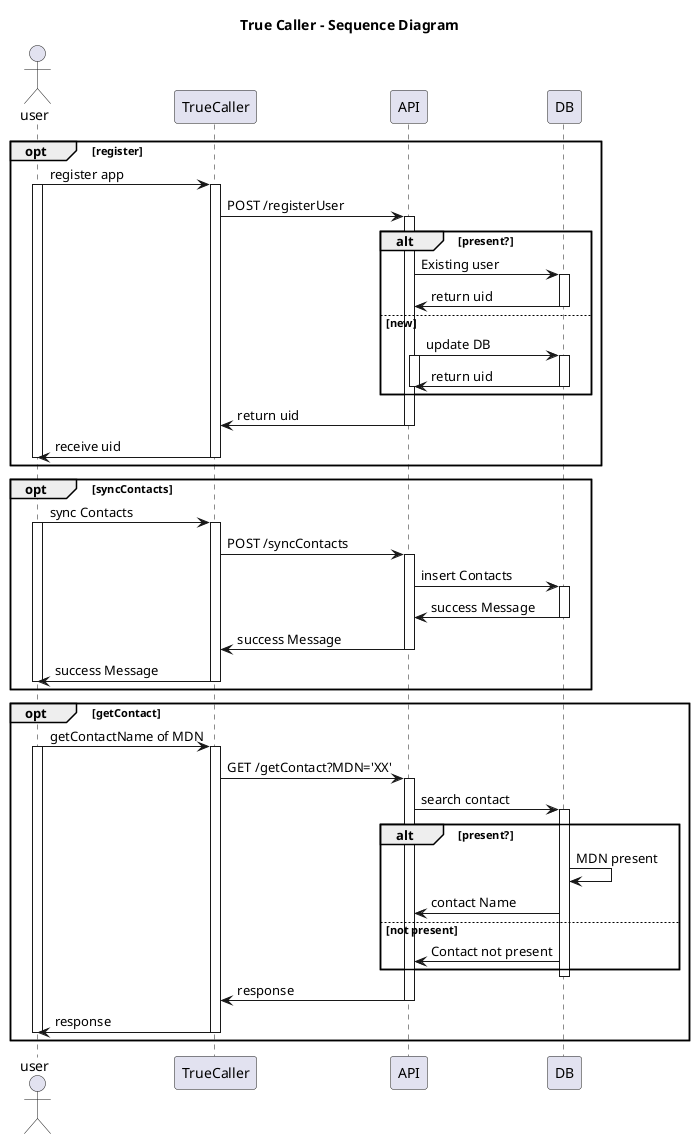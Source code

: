 @startuml

/'
This is an example Sequence diagram
Showing a fictional web feature flow
It is easy to see roles & responsibilities for each component
and easy to change them too...
'/

title "True Caller - Sequence Diagram"

'This is a single line comment

/'
This is a multi-line comment
One another line
'/

actor user
'boundary Proxy
participant TrueCaller as app
participant API
participant DB

opt register
user -> app: register app
activate user
activate app
app -> API: POST /registerUser
activate API
alt present?
  API -> DB: Existing user
  activate DB
  DB -> API: return uid
  deactivate DB

else new
	API -> DB: update DB
    activate API
    activate DB
    DB -> API: return uid
    deactivate DB
    deactivate API	
 end
API -> app : return uid
deactivate API
app -> user : receive uid
deactivate app
deactivate user
end
opt syncContacts
user -> app:sync Contacts
activate user
activate app
app-> API: POST /syncContacts
activate API
API -> DB: insert Contacts
activate DB
DB -> API:success Message
deactivate DB
API -> app: success Message
deactivate API
app -> user: success Message
deactivate app
deactivate user 
end
opt getContact
user -> app: getContactName of MDN
activate user
activate app
app->API : GET /getContact?MDN='XX'
activate API
API->DB : search contact
activate DB
alt present?
DB->DB : MDN present
DB->API : contact Name
else not present
DB->API : Contact not present
end
deactivate DB
API->app:response
deactivate API
app->user: response
deactivate app
deactivate user
end

@enduml
